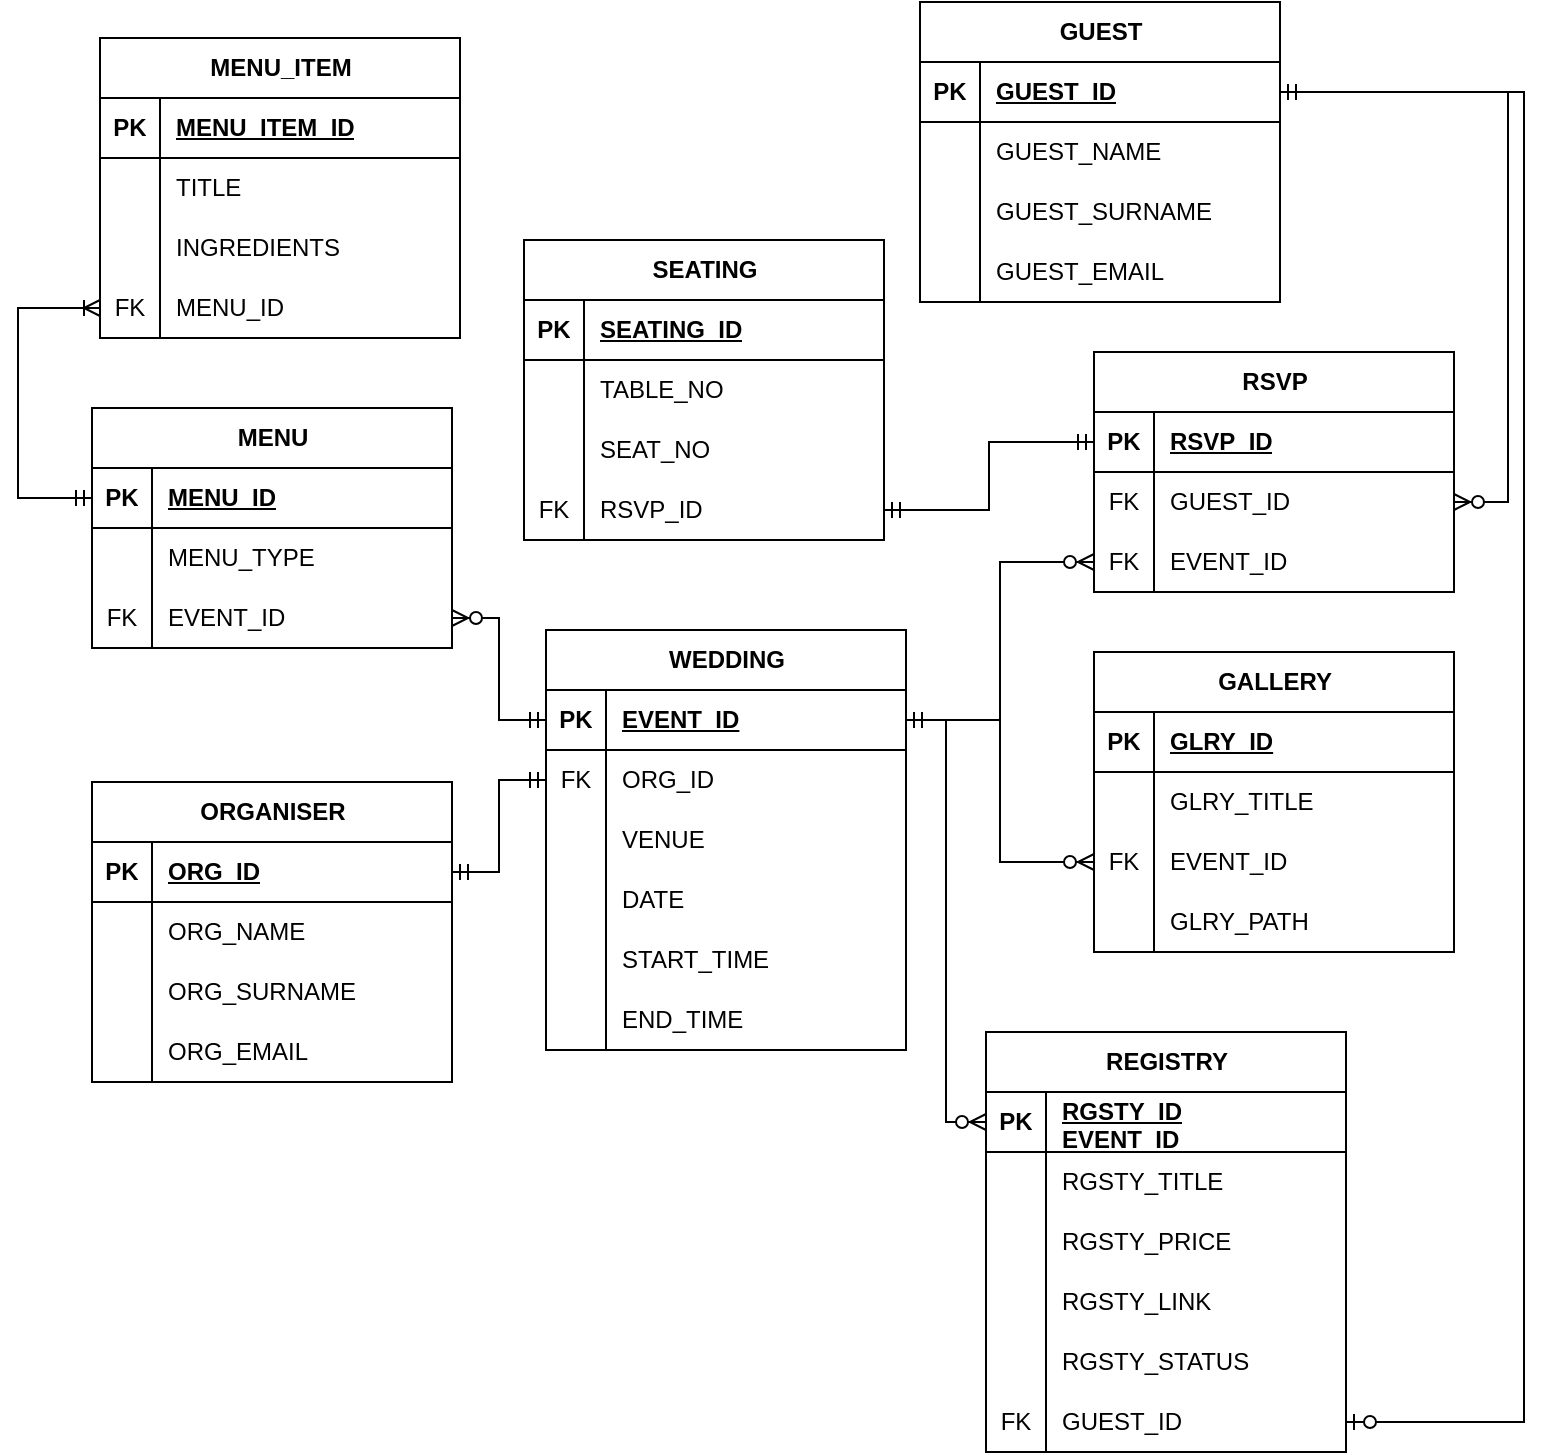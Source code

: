 <mxfile version="23.1.5" type="device">
  <diagram name="Page-1" id="6_dfz0b6YHdw0fYnSS2a">
    <mxGraphModel dx="1467" dy="683" grid="0" gridSize="10" guides="1" tooltips="1" connect="1" arrows="1" fold="1" page="1" pageScale="1" pageWidth="850" pageHeight="1100" math="0" shadow="0">
      <root>
        <mxCell id="0" />
        <mxCell id="1" parent="0" />
        <mxCell id="qhN-pPCVHgu2Pj88R09s-1" value="ORGANISER" style="shape=table;startSize=30;container=1;collapsible=1;childLayout=tableLayout;fixedRows=1;rowLines=0;fontStyle=1;align=center;resizeLast=1;html=1;" parent="1" vertex="1">
          <mxGeometry x="85" y="578" width="180" height="150" as="geometry" />
        </mxCell>
        <mxCell id="qhN-pPCVHgu2Pj88R09s-2" value="" style="shape=tableRow;horizontal=0;startSize=0;swimlaneHead=0;swimlaneBody=0;fillColor=none;collapsible=0;dropTarget=0;points=[[0,0.5],[1,0.5]];portConstraint=eastwest;top=0;left=0;right=0;bottom=1;" parent="qhN-pPCVHgu2Pj88R09s-1" vertex="1">
          <mxGeometry y="30" width="180" height="30" as="geometry" />
        </mxCell>
        <mxCell id="qhN-pPCVHgu2Pj88R09s-3" value="PK" style="shape=partialRectangle;connectable=0;fillColor=none;top=0;left=0;bottom=0;right=0;fontStyle=1;overflow=hidden;whiteSpace=wrap;html=1;" parent="qhN-pPCVHgu2Pj88R09s-2" vertex="1">
          <mxGeometry width="30" height="30" as="geometry">
            <mxRectangle width="30" height="30" as="alternateBounds" />
          </mxGeometry>
        </mxCell>
        <mxCell id="qhN-pPCVHgu2Pj88R09s-4" value="ORG_ID" style="shape=partialRectangle;connectable=0;fillColor=none;top=0;left=0;bottom=0;right=0;align=left;spacingLeft=6;fontStyle=5;overflow=hidden;whiteSpace=wrap;html=1;" parent="qhN-pPCVHgu2Pj88R09s-2" vertex="1">
          <mxGeometry x="30" width="150" height="30" as="geometry">
            <mxRectangle width="150" height="30" as="alternateBounds" />
          </mxGeometry>
        </mxCell>
        <mxCell id="qhN-pPCVHgu2Pj88R09s-5" value="" style="shape=tableRow;horizontal=0;startSize=0;swimlaneHead=0;swimlaneBody=0;fillColor=none;collapsible=0;dropTarget=0;points=[[0,0.5],[1,0.5]];portConstraint=eastwest;top=0;left=0;right=0;bottom=0;" parent="qhN-pPCVHgu2Pj88R09s-1" vertex="1">
          <mxGeometry y="60" width="180" height="30" as="geometry" />
        </mxCell>
        <mxCell id="qhN-pPCVHgu2Pj88R09s-6" value="" style="shape=partialRectangle;connectable=0;fillColor=none;top=0;left=0;bottom=0;right=0;editable=1;overflow=hidden;whiteSpace=wrap;html=1;" parent="qhN-pPCVHgu2Pj88R09s-5" vertex="1">
          <mxGeometry width="30" height="30" as="geometry">
            <mxRectangle width="30" height="30" as="alternateBounds" />
          </mxGeometry>
        </mxCell>
        <mxCell id="qhN-pPCVHgu2Pj88R09s-7" value="ORG_NAME" style="shape=partialRectangle;connectable=0;fillColor=none;top=0;left=0;bottom=0;right=0;align=left;spacingLeft=6;overflow=hidden;whiteSpace=wrap;html=1;" parent="qhN-pPCVHgu2Pj88R09s-5" vertex="1">
          <mxGeometry x="30" width="150" height="30" as="geometry">
            <mxRectangle width="150" height="30" as="alternateBounds" />
          </mxGeometry>
        </mxCell>
        <mxCell id="qhN-pPCVHgu2Pj88R09s-8" value="" style="shape=tableRow;horizontal=0;startSize=0;swimlaneHead=0;swimlaneBody=0;fillColor=none;collapsible=0;dropTarget=0;points=[[0,0.5],[1,0.5]];portConstraint=eastwest;top=0;left=0;right=0;bottom=0;" parent="qhN-pPCVHgu2Pj88R09s-1" vertex="1">
          <mxGeometry y="90" width="180" height="30" as="geometry" />
        </mxCell>
        <mxCell id="qhN-pPCVHgu2Pj88R09s-9" value="" style="shape=partialRectangle;connectable=0;fillColor=none;top=0;left=0;bottom=0;right=0;editable=1;overflow=hidden;whiteSpace=wrap;html=1;" parent="qhN-pPCVHgu2Pj88R09s-8" vertex="1">
          <mxGeometry width="30" height="30" as="geometry">
            <mxRectangle width="30" height="30" as="alternateBounds" />
          </mxGeometry>
        </mxCell>
        <mxCell id="qhN-pPCVHgu2Pj88R09s-10" value="ORG_SURNAME" style="shape=partialRectangle;connectable=0;fillColor=none;top=0;left=0;bottom=0;right=0;align=left;spacingLeft=6;overflow=hidden;whiteSpace=wrap;html=1;" parent="qhN-pPCVHgu2Pj88R09s-8" vertex="1">
          <mxGeometry x="30" width="150" height="30" as="geometry">
            <mxRectangle width="150" height="30" as="alternateBounds" />
          </mxGeometry>
        </mxCell>
        <mxCell id="qhN-pPCVHgu2Pj88R09s-11" value="" style="shape=tableRow;horizontal=0;startSize=0;swimlaneHead=0;swimlaneBody=0;fillColor=none;collapsible=0;dropTarget=0;points=[[0,0.5],[1,0.5]];portConstraint=eastwest;top=0;left=0;right=0;bottom=0;" parent="qhN-pPCVHgu2Pj88R09s-1" vertex="1">
          <mxGeometry y="120" width="180" height="30" as="geometry" />
        </mxCell>
        <mxCell id="qhN-pPCVHgu2Pj88R09s-12" value="" style="shape=partialRectangle;connectable=0;fillColor=none;top=0;left=0;bottom=0;right=0;editable=1;overflow=hidden;whiteSpace=wrap;html=1;" parent="qhN-pPCVHgu2Pj88R09s-11" vertex="1">
          <mxGeometry width="30" height="30" as="geometry">
            <mxRectangle width="30" height="30" as="alternateBounds" />
          </mxGeometry>
        </mxCell>
        <mxCell id="qhN-pPCVHgu2Pj88R09s-13" value="ORG_EMAIL" style="shape=partialRectangle;connectable=0;fillColor=none;top=0;left=0;bottom=0;right=0;align=left;spacingLeft=6;overflow=hidden;whiteSpace=wrap;html=1;" parent="qhN-pPCVHgu2Pj88R09s-11" vertex="1">
          <mxGeometry x="30" width="150" height="30" as="geometry">
            <mxRectangle width="150" height="30" as="alternateBounds" />
          </mxGeometry>
        </mxCell>
        <mxCell id="qhN-pPCVHgu2Pj88R09s-14" value="GUEST" style="shape=table;startSize=30;container=1;collapsible=1;childLayout=tableLayout;fixedRows=1;rowLines=0;fontStyle=1;align=center;resizeLast=1;html=1;" parent="1" vertex="1">
          <mxGeometry x="499.0" y="188" width="180" height="150" as="geometry" />
        </mxCell>
        <mxCell id="qhN-pPCVHgu2Pj88R09s-15" value="" style="shape=tableRow;horizontal=0;startSize=0;swimlaneHead=0;swimlaneBody=0;fillColor=none;collapsible=0;dropTarget=0;points=[[0,0.5],[1,0.5]];portConstraint=eastwest;top=0;left=0;right=0;bottom=1;" parent="qhN-pPCVHgu2Pj88R09s-14" vertex="1">
          <mxGeometry y="30" width="180" height="30" as="geometry" />
        </mxCell>
        <mxCell id="qhN-pPCVHgu2Pj88R09s-16" value="PK" style="shape=partialRectangle;connectable=0;fillColor=none;top=0;left=0;bottom=0;right=0;fontStyle=1;overflow=hidden;whiteSpace=wrap;html=1;" parent="qhN-pPCVHgu2Pj88R09s-15" vertex="1">
          <mxGeometry width="30" height="30" as="geometry">
            <mxRectangle width="30" height="30" as="alternateBounds" />
          </mxGeometry>
        </mxCell>
        <mxCell id="qhN-pPCVHgu2Pj88R09s-17" value="GUEST_ID" style="shape=partialRectangle;connectable=0;fillColor=none;top=0;left=0;bottom=0;right=0;align=left;spacingLeft=6;fontStyle=5;overflow=hidden;whiteSpace=wrap;html=1;" parent="qhN-pPCVHgu2Pj88R09s-15" vertex="1">
          <mxGeometry x="30" width="150" height="30" as="geometry">
            <mxRectangle width="150" height="30" as="alternateBounds" />
          </mxGeometry>
        </mxCell>
        <mxCell id="qhN-pPCVHgu2Pj88R09s-21" value="" style="shape=tableRow;horizontal=0;startSize=0;swimlaneHead=0;swimlaneBody=0;fillColor=none;collapsible=0;dropTarget=0;points=[[0,0.5],[1,0.5]];portConstraint=eastwest;top=0;left=0;right=0;bottom=0;" parent="qhN-pPCVHgu2Pj88R09s-14" vertex="1">
          <mxGeometry y="60" width="180" height="30" as="geometry" />
        </mxCell>
        <mxCell id="qhN-pPCVHgu2Pj88R09s-22" value="" style="shape=partialRectangle;connectable=0;fillColor=none;top=0;left=0;bottom=0;right=0;editable=1;overflow=hidden;whiteSpace=wrap;html=1;" parent="qhN-pPCVHgu2Pj88R09s-21" vertex="1">
          <mxGeometry width="30" height="30" as="geometry">
            <mxRectangle width="30" height="30" as="alternateBounds" />
          </mxGeometry>
        </mxCell>
        <mxCell id="qhN-pPCVHgu2Pj88R09s-23" value="GUEST_NAME" style="shape=partialRectangle;connectable=0;fillColor=none;top=0;left=0;bottom=0;right=0;align=left;spacingLeft=6;overflow=hidden;whiteSpace=wrap;html=1;" parent="qhN-pPCVHgu2Pj88R09s-21" vertex="1">
          <mxGeometry x="30" width="150" height="30" as="geometry">
            <mxRectangle width="150" height="30" as="alternateBounds" />
          </mxGeometry>
        </mxCell>
        <mxCell id="qhN-pPCVHgu2Pj88R09s-24" value="" style="shape=tableRow;horizontal=0;startSize=0;swimlaneHead=0;swimlaneBody=0;fillColor=none;collapsible=0;dropTarget=0;points=[[0,0.5],[1,0.5]];portConstraint=eastwest;top=0;left=0;right=0;bottom=0;" parent="qhN-pPCVHgu2Pj88R09s-14" vertex="1">
          <mxGeometry y="90" width="180" height="30" as="geometry" />
        </mxCell>
        <mxCell id="qhN-pPCVHgu2Pj88R09s-25" value="" style="shape=partialRectangle;connectable=0;fillColor=none;top=0;left=0;bottom=0;right=0;editable=1;overflow=hidden;whiteSpace=wrap;html=1;" parent="qhN-pPCVHgu2Pj88R09s-24" vertex="1">
          <mxGeometry width="30" height="30" as="geometry">
            <mxRectangle width="30" height="30" as="alternateBounds" />
          </mxGeometry>
        </mxCell>
        <mxCell id="qhN-pPCVHgu2Pj88R09s-26" value="GUEST_SURNAME" style="shape=partialRectangle;connectable=0;fillColor=none;top=0;left=0;bottom=0;right=0;align=left;spacingLeft=6;overflow=hidden;whiteSpace=wrap;html=1;" parent="qhN-pPCVHgu2Pj88R09s-24" vertex="1">
          <mxGeometry x="30" width="150" height="30" as="geometry">
            <mxRectangle width="150" height="30" as="alternateBounds" />
          </mxGeometry>
        </mxCell>
        <mxCell id="qhN-pPCVHgu2Pj88R09s-133" value="" style="shape=tableRow;horizontal=0;startSize=0;swimlaneHead=0;swimlaneBody=0;fillColor=none;collapsible=0;dropTarget=0;points=[[0,0.5],[1,0.5]];portConstraint=eastwest;top=0;left=0;right=0;bottom=0;" parent="qhN-pPCVHgu2Pj88R09s-14" vertex="1">
          <mxGeometry y="120" width="180" height="30" as="geometry" />
        </mxCell>
        <mxCell id="qhN-pPCVHgu2Pj88R09s-134" value="" style="shape=partialRectangle;connectable=0;fillColor=none;top=0;left=0;bottom=0;right=0;editable=1;overflow=hidden;whiteSpace=wrap;html=1;" parent="qhN-pPCVHgu2Pj88R09s-133" vertex="1">
          <mxGeometry width="30" height="30" as="geometry">
            <mxRectangle width="30" height="30" as="alternateBounds" />
          </mxGeometry>
        </mxCell>
        <mxCell id="qhN-pPCVHgu2Pj88R09s-135" value="GUEST_EMAIL" style="shape=partialRectangle;connectable=0;fillColor=none;top=0;left=0;bottom=0;right=0;align=left;spacingLeft=6;overflow=hidden;whiteSpace=wrap;html=1;" parent="qhN-pPCVHgu2Pj88R09s-133" vertex="1">
          <mxGeometry x="30" width="150" height="30" as="geometry">
            <mxRectangle width="150" height="30" as="alternateBounds" />
          </mxGeometry>
        </mxCell>
        <mxCell id="qhN-pPCVHgu2Pj88R09s-27" value="WEDDING" style="shape=table;startSize=30;container=1;collapsible=1;childLayout=tableLayout;fixedRows=1;rowLines=0;fontStyle=1;align=center;resizeLast=1;html=1;" parent="1" vertex="1">
          <mxGeometry x="312" y="502" width="180" height="210" as="geometry" />
        </mxCell>
        <mxCell id="qhN-pPCVHgu2Pj88R09s-28" value="" style="shape=tableRow;horizontal=0;startSize=0;swimlaneHead=0;swimlaneBody=0;fillColor=none;collapsible=0;dropTarget=0;points=[[0,0.5],[1,0.5]];portConstraint=eastwest;top=0;left=0;right=0;bottom=1;" parent="qhN-pPCVHgu2Pj88R09s-27" vertex="1">
          <mxGeometry y="30" width="180" height="30" as="geometry" />
        </mxCell>
        <mxCell id="qhN-pPCVHgu2Pj88R09s-29" value="PK" style="shape=partialRectangle;connectable=0;fillColor=none;top=0;left=0;bottom=0;right=0;fontStyle=1;overflow=hidden;whiteSpace=wrap;html=1;" parent="qhN-pPCVHgu2Pj88R09s-28" vertex="1">
          <mxGeometry width="30" height="30" as="geometry">
            <mxRectangle width="30" height="30" as="alternateBounds" />
          </mxGeometry>
        </mxCell>
        <mxCell id="qhN-pPCVHgu2Pj88R09s-30" value="EVENT_ID" style="shape=partialRectangle;connectable=0;fillColor=none;top=0;left=0;bottom=0;right=0;align=left;spacingLeft=6;fontStyle=5;overflow=hidden;whiteSpace=wrap;html=1;" parent="qhN-pPCVHgu2Pj88R09s-28" vertex="1">
          <mxGeometry x="30" width="150" height="30" as="geometry">
            <mxRectangle width="150" height="30" as="alternateBounds" />
          </mxGeometry>
        </mxCell>
        <mxCell id="qhN-pPCVHgu2Pj88R09s-34" value="" style="shape=tableRow;horizontal=0;startSize=0;swimlaneHead=0;swimlaneBody=0;fillColor=none;collapsible=0;dropTarget=0;points=[[0,0.5],[1,0.5]];portConstraint=eastwest;top=0;left=0;right=0;bottom=0;" parent="qhN-pPCVHgu2Pj88R09s-27" vertex="1">
          <mxGeometry y="60" width="180" height="30" as="geometry" />
        </mxCell>
        <mxCell id="qhN-pPCVHgu2Pj88R09s-35" value="FK" style="shape=partialRectangle;connectable=0;fillColor=none;top=0;left=0;bottom=0;right=0;editable=1;overflow=hidden;whiteSpace=wrap;html=1;" parent="qhN-pPCVHgu2Pj88R09s-34" vertex="1">
          <mxGeometry width="30" height="30" as="geometry">
            <mxRectangle width="30" height="30" as="alternateBounds" />
          </mxGeometry>
        </mxCell>
        <mxCell id="qhN-pPCVHgu2Pj88R09s-36" value="ORG_ID" style="shape=partialRectangle;connectable=0;fillColor=none;top=0;left=0;bottom=0;right=0;align=left;spacingLeft=6;overflow=hidden;whiteSpace=wrap;html=1;" parent="qhN-pPCVHgu2Pj88R09s-34" vertex="1">
          <mxGeometry x="30" width="150" height="30" as="geometry">
            <mxRectangle width="150" height="30" as="alternateBounds" />
          </mxGeometry>
        </mxCell>
        <mxCell id="qhN-pPCVHgu2Pj88R09s-136" value="" style="shape=tableRow;horizontal=0;startSize=0;swimlaneHead=0;swimlaneBody=0;fillColor=none;collapsible=0;dropTarget=0;points=[[0,0.5],[1,0.5]];portConstraint=eastwest;top=0;left=0;right=0;bottom=0;" parent="qhN-pPCVHgu2Pj88R09s-27" vertex="1">
          <mxGeometry y="90" width="180" height="30" as="geometry" />
        </mxCell>
        <mxCell id="qhN-pPCVHgu2Pj88R09s-137" value="" style="shape=partialRectangle;connectable=0;fillColor=none;top=0;left=0;bottom=0;right=0;editable=1;overflow=hidden;whiteSpace=wrap;html=1;" parent="qhN-pPCVHgu2Pj88R09s-136" vertex="1">
          <mxGeometry width="30" height="30" as="geometry">
            <mxRectangle width="30" height="30" as="alternateBounds" />
          </mxGeometry>
        </mxCell>
        <mxCell id="qhN-pPCVHgu2Pj88R09s-138" value="VENUE" style="shape=partialRectangle;connectable=0;fillColor=none;top=0;left=0;bottom=0;right=0;align=left;spacingLeft=6;overflow=hidden;whiteSpace=wrap;html=1;" parent="qhN-pPCVHgu2Pj88R09s-136" vertex="1">
          <mxGeometry x="30" width="150" height="30" as="geometry">
            <mxRectangle width="150" height="30" as="alternateBounds" />
          </mxGeometry>
        </mxCell>
        <mxCell id="qhN-pPCVHgu2Pj88R09s-139" value="" style="shape=tableRow;horizontal=0;startSize=0;swimlaneHead=0;swimlaneBody=0;fillColor=none;collapsible=0;dropTarget=0;points=[[0,0.5],[1,0.5]];portConstraint=eastwest;top=0;left=0;right=0;bottom=0;" parent="qhN-pPCVHgu2Pj88R09s-27" vertex="1">
          <mxGeometry y="120" width="180" height="30" as="geometry" />
        </mxCell>
        <mxCell id="qhN-pPCVHgu2Pj88R09s-140" value="" style="shape=partialRectangle;connectable=0;fillColor=none;top=0;left=0;bottom=0;right=0;editable=1;overflow=hidden;whiteSpace=wrap;html=1;" parent="qhN-pPCVHgu2Pj88R09s-139" vertex="1">
          <mxGeometry width="30" height="30" as="geometry">
            <mxRectangle width="30" height="30" as="alternateBounds" />
          </mxGeometry>
        </mxCell>
        <mxCell id="qhN-pPCVHgu2Pj88R09s-141" value="DATE" style="shape=partialRectangle;connectable=0;fillColor=none;top=0;left=0;bottom=0;right=0;align=left;spacingLeft=6;overflow=hidden;whiteSpace=wrap;html=1;" parent="qhN-pPCVHgu2Pj88R09s-139" vertex="1">
          <mxGeometry x="30" width="150" height="30" as="geometry">
            <mxRectangle width="150" height="30" as="alternateBounds" />
          </mxGeometry>
        </mxCell>
        <mxCell id="qhN-pPCVHgu2Pj88R09s-142" value="" style="shape=tableRow;horizontal=0;startSize=0;swimlaneHead=0;swimlaneBody=0;fillColor=none;collapsible=0;dropTarget=0;points=[[0,0.5],[1,0.5]];portConstraint=eastwest;top=0;left=0;right=0;bottom=0;" parent="qhN-pPCVHgu2Pj88R09s-27" vertex="1">
          <mxGeometry y="150" width="180" height="30" as="geometry" />
        </mxCell>
        <mxCell id="qhN-pPCVHgu2Pj88R09s-143" value="" style="shape=partialRectangle;connectable=0;fillColor=none;top=0;left=0;bottom=0;right=0;editable=1;overflow=hidden;whiteSpace=wrap;html=1;" parent="qhN-pPCVHgu2Pj88R09s-142" vertex="1">
          <mxGeometry width="30" height="30" as="geometry">
            <mxRectangle width="30" height="30" as="alternateBounds" />
          </mxGeometry>
        </mxCell>
        <mxCell id="qhN-pPCVHgu2Pj88R09s-144" value="START_TIME" style="shape=partialRectangle;connectable=0;fillColor=none;top=0;left=0;bottom=0;right=0;align=left;spacingLeft=6;overflow=hidden;whiteSpace=wrap;html=1;" parent="qhN-pPCVHgu2Pj88R09s-142" vertex="1">
          <mxGeometry x="30" width="150" height="30" as="geometry">
            <mxRectangle width="150" height="30" as="alternateBounds" />
          </mxGeometry>
        </mxCell>
        <mxCell id="qhN-pPCVHgu2Pj88R09s-145" value="" style="shape=tableRow;horizontal=0;startSize=0;swimlaneHead=0;swimlaneBody=0;fillColor=none;collapsible=0;dropTarget=0;points=[[0,0.5],[1,0.5]];portConstraint=eastwest;top=0;left=0;right=0;bottom=0;" parent="qhN-pPCVHgu2Pj88R09s-27" vertex="1">
          <mxGeometry y="180" width="180" height="30" as="geometry" />
        </mxCell>
        <mxCell id="qhN-pPCVHgu2Pj88R09s-146" value="" style="shape=partialRectangle;connectable=0;fillColor=none;top=0;left=0;bottom=0;right=0;editable=1;overflow=hidden;whiteSpace=wrap;html=1;" parent="qhN-pPCVHgu2Pj88R09s-145" vertex="1">
          <mxGeometry width="30" height="30" as="geometry">
            <mxRectangle width="30" height="30" as="alternateBounds" />
          </mxGeometry>
        </mxCell>
        <mxCell id="qhN-pPCVHgu2Pj88R09s-147" value="END_TIME" style="shape=partialRectangle;connectable=0;fillColor=none;top=0;left=0;bottom=0;right=0;align=left;spacingLeft=6;overflow=hidden;whiteSpace=wrap;html=1;" parent="qhN-pPCVHgu2Pj88R09s-145" vertex="1">
          <mxGeometry x="30" width="150" height="30" as="geometry">
            <mxRectangle width="150" height="30" as="alternateBounds" />
          </mxGeometry>
        </mxCell>
        <mxCell id="qhN-pPCVHgu2Pj88R09s-40" value="REGISTRY" style="shape=table;startSize=30;container=1;collapsible=1;childLayout=tableLayout;fixedRows=1;rowLines=0;fontStyle=1;align=center;resizeLast=1;html=1;" parent="1" vertex="1">
          <mxGeometry x="532.0" y="703" width="180" height="210" as="geometry" />
        </mxCell>
        <mxCell id="qhN-pPCVHgu2Pj88R09s-41" value="" style="shape=tableRow;horizontal=0;startSize=0;swimlaneHead=0;swimlaneBody=0;fillColor=none;collapsible=0;dropTarget=0;points=[[0,0.5],[1,0.5]];portConstraint=eastwest;top=0;left=0;right=0;bottom=1;" parent="qhN-pPCVHgu2Pj88R09s-40" vertex="1">
          <mxGeometry y="30" width="180" height="30" as="geometry" />
        </mxCell>
        <mxCell id="qhN-pPCVHgu2Pj88R09s-42" value="PK" style="shape=partialRectangle;connectable=0;fillColor=none;top=0;left=0;bottom=0;right=0;fontStyle=1;overflow=hidden;whiteSpace=wrap;html=1;" parent="qhN-pPCVHgu2Pj88R09s-41" vertex="1">
          <mxGeometry width="30" height="30" as="geometry">
            <mxRectangle width="30" height="30" as="alternateBounds" />
          </mxGeometry>
        </mxCell>
        <mxCell id="qhN-pPCVHgu2Pj88R09s-43" value="RGSTY_ID&lt;br&gt;EVENT_ID" style="shape=partialRectangle;connectable=0;fillColor=none;top=0;left=0;bottom=0;right=0;align=left;spacingLeft=6;fontStyle=5;overflow=hidden;whiteSpace=wrap;html=1;" parent="qhN-pPCVHgu2Pj88R09s-41" vertex="1">
          <mxGeometry x="30" width="150" height="30" as="geometry">
            <mxRectangle width="150" height="30" as="alternateBounds" />
          </mxGeometry>
        </mxCell>
        <mxCell id="qhN-pPCVHgu2Pj88R09s-44" value="" style="shape=tableRow;horizontal=0;startSize=0;swimlaneHead=0;swimlaneBody=0;fillColor=none;collapsible=0;dropTarget=0;points=[[0,0.5],[1,0.5]];portConstraint=eastwest;top=0;left=0;right=0;bottom=0;" parent="qhN-pPCVHgu2Pj88R09s-40" vertex="1">
          <mxGeometry y="60" width="180" height="30" as="geometry" />
        </mxCell>
        <mxCell id="qhN-pPCVHgu2Pj88R09s-45" value="" style="shape=partialRectangle;connectable=0;fillColor=none;top=0;left=0;bottom=0;right=0;editable=1;overflow=hidden;whiteSpace=wrap;html=1;" parent="qhN-pPCVHgu2Pj88R09s-44" vertex="1">
          <mxGeometry width="30" height="30" as="geometry">
            <mxRectangle width="30" height="30" as="alternateBounds" />
          </mxGeometry>
        </mxCell>
        <mxCell id="qhN-pPCVHgu2Pj88R09s-46" value="RGSTY_TITLE" style="shape=partialRectangle;connectable=0;fillColor=none;top=0;left=0;bottom=0;right=0;align=left;spacingLeft=6;overflow=hidden;whiteSpace=wrap;html=1;" parent="qhN-pPCVHgu2Pj88R09s-44" vertex="1">
          <mxGeometry x="30" width="150" height="30" as="geometry">
            <mxRectangle width="150" height="30" as="alternateBounds" />
          </mxGeometry>
        </mxCell>
        <mxCell id="qhN-pPCVHgu2Pj88R09s-47" value="" style="shape=tableRow;horizontal=0;startSize=0;swimlaneHead=0;swimlaneBody=0;fillColor=none;collapsible=0;dropTarget=0;points=[[0,0.5],[1,0.5]];portConstraint=eastwest;top=0;left=0;right=0;bottom=0;" parent="qhN-pPCVHgu2Pj88R09s-40" vertex="1">
          <mxGeometry y="90" width="180" height="30" as="geometry" />
        </mxCell>
        <mxCell id="qhN-pPCVHgu2Pj88R09s-48" value="" style="shape=partialRectangle;connectable=0;fillColor=none;top=0;left=0;bottom=0;right=0;editable=1;overflow=hidden;whiteSpace=wrap;html=1;" parent="qhN-pPCVHgu2Pj88R09s-47" vertex="1">
          <mxGeometry width="30" height="30" as="geometry">
            <mxRectangle width="30" height="30" as="alternateBounds" />
          </mxGeometry>
        </mxCell>
        <mxCell id="qhN-pPCVHgu2Pj88R09s-49" value="RGSTY_PRICE" style="shape=partialRectangle;connectable=0;fillColor=none;top=0;left=0;bottom=0;right=0;align=left;spacingLeft=6;overflow=hidden;whiteSpace=wrap;html=1;" parent="qhN-pPCVHgu2Pj88R09s-47" vertex="1">
          <mxGeometry x="30" width="150" height="30" as="geometry">
            <mxRectangle width="150" height="30" as="alternateBounds" />
          </mxGeometry>
        </mxCell>
        <mxCell id="qhN-pPCVHgu2Pj88R09s-50" value="" style="shape=tableRow;horizontal=0;startSize=0;swimlaneHead=0;swimlaneBody=0;fillColor=none;collapsible=0;dropTarget=0;points=[[0,0.5],[1,0.5]];portConstraint=eastwest;top=0;left=0;right=0;bottom=0;" parent="qhN-pPCVHgu2Pj88R09s-40" vertex="1">
          <mxGeometry y="120" width="180" height="30" as="geometry" />
        </mxCell>
        <mxCell id="qhN-pPCVHgu2Pj88R09s-51" value="" style="shape=partialRectangle;connectable=0;fillColor=none;top=0;left=0;bottom=0;right=0;editable=1;overflow=hidden;whiteSpace=wrap;html=1;" parent="qhN-pPCVHgu2Pj88R09s-50" vertex="1">
          <mxGeometry width="30" height="30" as="geometry">
            <mxRectangle width="30" height="30" as="alternateBounds" />
          </mxGeometry>
        </mxCell>
        <mxCell id="qhN-pPCVHgu2Pj88R09s-52" value="RGSTY_LINK" style="shape=partialRectangle;connectable=0;fillColor=none;top=0;left=0;bottom=0;right=0;align=left;spacingLeft=6;overflow=hidden;whiteSpace=wrap;html=1;" parent="qhN-pPCVHgu2Pj88R09s-50" vertex="1">
          <mxGeometry x="30" width="150" height="30" as="geometry">
            <mxRectangle width="150" height="30" as="alternateBounds" />
          </mxGeometry>
        </mxCell>
        <mxCell id="qhN-pPCVHgu2Pj88R09s-94" value="" style="shape=tableRow;horizontal=0;startSize=0;swimlaneHead=0;swimlaneBody=0;fillColor=none;collapsible=0;dropTarget=0;points=[[0,0.5],[1,0.5]];portConstraint=eastwest;top=0;left=0;right=0;bottom=0;" parent="qhN-pPCVHgu2Pj88R09s-40" vertex="1">
          <mxGeometry y="150" width="180" height="30" as="geometry" />
        </mxCell>
        <mxCell id="qhN-pPCVHgu2Pj88R09s-95" value="" style="shape=partialRectangle;connectable=0;fillColor=none;top=0;left=0;bottom=0;right=0;editable=1;overflow=hidden;whiteSpace=wrap;html=1;" parent="qhN-pPCVHgu2Pj88R09s-94" vertex="1">
          <mxGeometry width="30" height="30" as="geometry">
            <mxRectangle width="30" height="30" as="alternateBounds" />
          </mxGeometry>
        </mxCell>
        <mxCell id="qhN-pPCVHgu2Pj88R09s-96" value="RGSTY_STATUS" style="shape=partialRectangle;connectable=0;fillColor=none;top=0;left=0;bottom=0;right=0;align=left;spacingLeft=6;overflow=hidden;whiteSpace=wrap;html=1;" parent="qhN-pPCVHgu2Pj88R09s-94" vertex="1">
          <mxGeometry x="30" width="150" height="30" as="geometry">
            <mxRectangle width="150" height="30" as="alternateBounds" />
          </mxGeometry>
        </mxCell>
        <mxCell id="jhYSTZW11dn-3YXqJpUC-7" value="" style="shape=tableRow;horizontal=0;startSize=0;swimlaneHead=0;swimlaneBody=0;fillColor=none;collapsible=0;dropTarget=0;points=[[0,0.5],[1,0.5]];portConstraint=eastwest;top=0;left=0;right=0;bottom=0;" vertex="1" parent="qhN-pPCVHgu2Pj88R09s-40">
          <mxGeometry y="180" width="180" height="30" as="geometry" />
        </mxCell>
        <mxCell id="jhYSTZW11dn-3YXqJpUC-8" value="FK" style="shape=partialRectangle;connectable=0;fillColor=none;top=0;left=0;bottom=0;right=0;editable=1;overflow=hidden;whiteSpace=wrap;html=1;" vertex="1" parent="jhYSTZW11dn-3YXqJpUC-7">
          <mxGeometry width="30" height="30" as="geometry">
            <mxRectangle width="30" height="30" as="alternateBounds" />
          </mxGeometry>
        </mxCell>
        <mxCell id="jhYSTZW11dn-3YXqJpUC-9" value="GUEST_ID" style="shape=partialRectangle;connectable=0;fillColor=none;top=0;left=0;bottom=0;right=0;align=left;spacingLeft=6;overflow=hidden;whiteSpace=wrap;html=1;" vertex="1" parent="jhYSTZW11dn-3YXqJpUC-7">
          <mxGeometry x="30" width="150" height="30" as="geometry">
            <mxRectangle width="150" height="30" as="alternateBounds" />
          </mxGeometry>
        </mxCell>
        <mxCell id="qhN-pPCVHgu2Pj88R09s-53" value="MENU_ITEM" style="shape=table;startSize=30;container=1;collapsible=1;childLayout=tableLayout;fixedRows=1;rowLines=0;fontStyle=1;align=center;resizeLast=1;html=1;" parent="1" vertex="1">
          <mxGeometry x="89" y="206" width="180" height="150" as="geometry" />
        </mxCell>
        <mxCell id="qhN-pPCVHgu2Pj88R09s-54" value="" style="shape=tableRow;horizontal=0;startSize=0;swimlaneHead=0;swimlaneBody=0;fillColor=none;collapsible=0;dropTarget=0;points=[[0,0.5],[1,0.5]];portConstraint=eastwest;top=0;left=0;right=0;bottom=1;" parent="qhN-pPCVHgu2Pj88R09s-53" vertex="1">
          <mxGeometry y="30" width="180" height="30" as="geometry" />
        </mxCell>
        <mxCell id="qhN-pPCVHgu2Pj88R09s-55" value="PK" style="shape=partialRectangle;connectable=0;fillColor=none;top=0;left=0;bottom=0;right=0;fontStyle=1;overflow=hidden;whiteSpace=wrap;html=1;" parent="qhN-pPCVHgu2Pj88R09s-54" vertex="1">
          <mxGeometry width="30" height="30" as="geometry">
            <mxRectangle width="30" height="30" as="alternateBounds" />
          </mxGeometry>
        </mxCell>
        <mxCell id="qhN-pPCVHgu2Pj88R09s-56" value="MENU_ITEM_ID" style="shape=partialRectangle;connectable=0;fillColor=none;top=0;left=0;bottom=0;right=0;align=left;spacingLeft=6;fontStyle=5;overflow=hidden;whiteSpace=wrap;html=1;" parent="qhN-pPCVHgu2Pj88R09s-54" vertex="1">
          <mxGeometry x="30" width="150" height="30" as="geometry">
            <mxRectangle width="150" height="30" as="alternateBounds" />
          </mxGeometry>
        </mxCell>
        <mxCell id="qhN-pPCVHgu2Pj88R09s-60" value="" style="shape=tableRow;horizontal=0;startSize=0;swimlaneHead=0;swimlaneBody=0;fillColor=none;collapsible=0;dropTarget=0;points=[[0,0.5],[1,0.5]];portConstraint=eastwest;top=0;left=0;right=0;bottom=0;" parent="qhN-pPCVHgu2Pj88R09s-53" vertex="1">
          <mxGeometry y="60" width="180" height="30" as="geometry" />
        </mxCell>
        <mxCell id="qhN-pPCVHgu2Pj88R09s-61" value="" style="shape=partialRectangle;connectable=0;fillColor=none;top=0;left=0;bottom=0;right=0;editable=1;overflow=hidden;whiteSpace=wrap;html=1;" parent="qhN-pPCVHgu2Pj88R09s-60" vertex="1">
          <mxGeometry width="30" height="30" as="geometry">
            <mxRectangle width="30" height="30" as="alternateBounds" />
          </mxGeometry>
        </mxCell>
        <mxCell id="qhN-pPCVHgu2Pj88R09s-62" value="TITLE" style="shape=partialRectangle;connectable=0;fillColor=none;top=0;left=0;bottom=0;right=0;align=left;spacingLeft=6;overflow=hidden;whiteSpace=wrap;html=1;" parent="qhN-pPCVHgu2Pj88R09s-60" vertex="1">
          <mxGeometry x="30" width="150" height="30" as="geometry">
            <mxRectangle width="150" height="30" as="alternateBounds" />
          </mxGeometry>
        </mxCell>
        <mxCell id="qhN-pPCVHgu2Pj88R09s-63" value="" style="shape=tableRow;horizontal=0;startSize=0;swimlaneHead=0;swimlaneBody=0;fillColor=none;collapsible=0;dropTarget=0;points=[[0,0.5],[1,0.5]];portConstraint=eastwest;top=0;left=0;right=0;bottom=0;" parent="qhN-pPCVHgu2Pj88R09s-53" vertex="1">
          <mxGeometry y="90" width="180" height="30" as="geometry" />
        </mxCell>
        <mxCell id="qhN-pPCVHgu2Pj88R09s-64" value="" style="shape=partialRectangle;connectable=0;fillColor=none;top=0;left=0;bottom=0;right=0;editable=1;overflow=hidden;whiteSpace=wrap;html=1;" parent="qhN-pPCVHgu2Pj88R09s-63" vertex="1">
          <mxGeometry width="30" height="30" as="geometry">
            <mxRectangle width="30" height="30" as="alternateBounds" />
          </mxGeometry>
        </mxCell>
        <mxCell id="qhN-pPCVHgu2Pj88R09s-65" value="INGREDIENTS" style="shape=partialRectangle;connectable=0;fillColor=none;top=0;left=0;bottom=0;right=0;align=left;spacingLeft=6;overflow=hidden;whiteSpace=wrap;html=1;" parent="qhN-pPCVHgu2Pj88R09s-63" vertex="1">
          <mxGeometry x="30" width="150" height="30" as="geometry">
            <mxRectangle width="150" height="30" as="alternateBounds" />
          </mxGeometry>
        </mxCell>
        <mxCell id="jhYSTZW11dn-3YXqJpUC-4" value="" style="shape=tableRow;horizontal=0;startSize=0;swimlaneHead=0;swimlaneBody=0;fillColor=none;collapsible=0;dropTarget=0;points=[[0,0.5],[1,0.5]];portConstraint=eastwest;top=0;left=0;right=0;bottom=0;" vertex="1" parent="qhN-pPCVHgu2Pj88R09s-53">
          <mxGeometry y="120" width="180" height="30" as="geometry" />
        </mxCell>
        <mxCell id="jhYSTZW11dn-3YXqJpUC-5" value="FK" style="shape=partialRectangle;connectable=0;fillColor=none;top=0;left=0;bottom=0;right=0;editable=1;overflow=hidden;whiteSpace=wrap;html=1;" vertex="1" parent="jhYSTZW11dn-3YXqJpUC-4">
          <mxGeometry width="30" height="30" as="geometry">
            <mxRectangle width="30" height="30" as="alternateBounds" />
          </mxGeometry>
        </mxCell>
        <mxCell id="jhYSTZW11dn-3YXqJpUC-6" value="MENU_ID" style="shape=partialRectangle;connectable=0;fillColor=none;top=0;left=0;bottom=0;right=0;align=left;spacingLeft=6;overflow=hidden;whiteSpace=wrap;html=1;" vertex="1" parent="jhYSTZW11dn-3YXqJpUC-4">
          <mxGeometry x="30" width="150" height="30" as="geometry">
            <mxRectangle width="150" height="30" as="alternateBounds" />
          </mxGeometry>
        </mxCell>
        <mxCell id="qhN-pPCVHgu2Pj88R09s-66" value="SEATING" style="shape=table;startSize=30;container=1;collapsible=1;childLayout=tableLayout;fixedRows=1;rowLines=0;fontStyle=1;align=center;resizeLast=1;html=1;" parent="1" vertex="1">
          <mxGeometry x="301" y="307" width="180" height="150" as="geometry" />
        </mxCell>
        <mxCell id="qhN-pPCVHgu2Pj88R09s-67" value="" style="shape=tableRow;horizontal=0;startSize=0;swimlaneHead=0;swimlaneBody=0;fillColor=none;collapsible=0;dropTarget=0;points=[[0,0.5],[1,0.5]];portConstraint=eastwest;top=0;left=0;right=0;bottom=1;" parent="qhN-pPCVHgu2Pj88R09s-66" vertex="1">
          <mxGeometry y="30" width="180" height="30" as="geometry" />
        </mxCell>
        <mxCell id="qhN-pPCVHgu2Pj88R09s-68" value="PK" style="shape=partialRectangle;connectable=0;fillColor=none;top=0;left=0;bottom=0;right=0;fontStyle=1;overflow=hidden;whiteSpace=wrap;html=1;" parent="qhN-pPCVHgu2Pj88R09s-67" vertex="1">
          <mxGeometry width="30" height="30" as="geometry">
            <mxRectangle width="30" height="30" as="alternateBounds" />
          </mxGeometry>
        </mxCell>
        <mxCell id="qhN-pPCVHgu2Pj88R09s-69" value="SEATING_ID" style="shape=partialRectangle;connectable=0;fillColor=none;top=0;left=0;bottom=0;right=0;align=left;spacingLeft=6;fontStyle=5;overflow=hidden;whiteSpace=wrap;html=1;" parent="qhN-pPCVHgu2Pj88R09s-67" vertex="1">
          <mxGeometry x="30" width="150" height="30" as="geometry">
            <mxRectangle width="150" height="30" as="alternateBounds" />
          </mxGeometry>
        </mxCell>
        <mxCell id="qhN-pPCVHgu2Pj88R09s-70" value="" style="shape=tableRow;horizontal=0;startSize=0;swimlaneHead=0;swimlaneBody=0;fillColor=none;collapsible=0;dropTarget=0;points=[[0,0.5],[1,0.5]];portConstraint=eastwest;top=0;left=0;right=0;bottom=0;" parent="qhN-pPCVHgu2Pj88R09s-66" vertex="1">
          <mxGeometry y="60" width="180" height="30" as="geometry" />
        </mxCell>
        <mxCell id="qhN-pPCVHgu2Pj88R09s-71" value="" style="shape=partialRectangle;connectable=0;fillColor=none;top=0;left=0;bottom=0;right=0;editable=1;overflow=hidden;whiteSpace=wrap;html=1;" parent="qhN-pPCVHgu2Pj88R09s-70" vertex="1">
          <mxGeometry width="30" height="30" as="geometry">
            <mxRectangle width="30" height="30" as="alternateBounds" />
          </mxGeometry>
        </mxCell>
        <mxCell id="qhN-pPCVHgu2Pj88R09s-72" value="TABLE_NO" style="shape=partialRectangle;connectable=0;fillColor=none;top=0;left=0;bottom=0;right=0;align=left;spacingLeft=6;overflow=hidden;whiteSpace=wrap;html=1;" parent="qhN-pPCVHgu2Pj88R09s-70" vertex="1">
          <mxGeometry x="30" width="150" height="30" as="geometry">
            <mxRectangle width="150" height="30" as="alternateBounds" />
          </mxGeometry>
        </mxCell>
        <mxCell id="qhN-pPCVHgu2Pj88R09s-73" value="" style="shape=tableRow;horizontal=0;startSize=0;swimlaneHead=0;swimlaneBody=0;fillColor=none;collapsible=0;dropTarget=0;points=[[0,0.5],[1,0.5]];portConstraint=eastwest;top=0;left=0;right=0;bottom=0;" parent="qhN-pPCVHgu2Pj88R09s-66" vertex="1">
          <mxGeometry y="90" width="180" height="30" as="geometry" />
        </mxCell>
        <mxCell id="qhN-pPCVHgu2Pj88R09s-74" value="" style="shape=partialRectangle;connectable=0;fillColor=none;top=0;left=0;bottom=0;right=0;editable=1;overflow=hidden;whiteSpace=wrap;html=1;" parent="qhN-pPCVHgu2Pj88R09s-73" vertex="1">
          <mxGeometry width="30" height="30" as="geometry">
            <mxRectangle width="30" height="30" as="alternateBounds" />
          </mxGeometry>
        </mxCell>
        <mxCell id="qhN-pPCVHgu2Pj88R09s-75" value="SEAT_NO" style="shape=partialRectangle;connectable=0;fillColor=none;top=0;left=0;bottom=0;right=0;align=left;spacingLeft=6;overflow=hidden;whiteSpace=wrap;html=1;" parent="qhN-pPCVHgu2Pj88R09s-73" vertex="1">
          <mxGeometry x="30" width="150" height="30" as="geometry">
            <mxRectangle width="150" height="30" as="alternateBounds" />
          </mxGeometry>
        </mxCell>
        <mxCell id="qhN-pPCVHgu2Pj88R09s-76" value="" style="shape=tableRow;horizontal=0;startSize=0;swimlaneHead=0;swimlaneBody=0;fillColor=none;collapsible=0;dropTarget=0;points=[[0,0.5],[1,0.5]];portConstraint=eastwest;top=0;left=0;right=0;bottom=0;" parent="qhN-pPCVHgu2Pj88R09s-66" vertex="1">
          <mxGeometry y="120" width="180" height="30" as="geometry" />
        </mxCell>
        <mxCell id="qhN-pPCVHgu2Pj88R09s-77" value="FK" style="shape=partialRectangle;connectable=0;fillColor=none;top=0;left=0;bottom=0;right=0;editable=1;overflow=hidden;whiteSpace=wrap;html=1;" parent="qhN-pPCVHgu2Pj88R09s-76" vertex="1">
          <mxGeometry width="30" height="30" as="geometry">
            <mxRectangle width="30" height="30" as="alternateBounds" />
          </mxGeometry>
        </mxCell>
        <mxCell id="qhN-pPCVHgu2Pj88R09s-78" value="RSVP_ID" style="shape=partialRectangle;connectable=0;fillColor=none;top=0;left=0;bottom=0;right=0;align=left;spacingLeft=6;overflow=hidden;whiteSpace=wrap;html=1;" parent="qhN-pPCVHgu2Pj88R09s-76" vertex="1">
          <mxGeometry x="30" width="150" height="30" as="geometry">
            <mxRectangle width="150" height="30" as="alternateBounds" />
          </mxGeometry>
        </mxCell>
        <mxCell id="qhN-pPCVHgu2Pj88R09s-79" value="MENU" style="shape=table;startSize=30;container=1;collapsible=1;childLayout=tableLayout;fixedRows=1;rowLines=0;fontStyle=1;align=center;resizeLast=1;html=1;" parent="1" vertex="1">
          <mxGeometry x="85" y="391" width="180" height="120" as="geometry" />
        </mxCell>
        <mxCell id="qhN-pPCVHgu2Pj88R09s-80" value="" style="shape=tableRow;horizontal=0;startSize=0;swimlaneHead=0;swimlaneBody=0;fillColor=none;collapsible=0;dropTarget=0;points=[[0,0.5],[1,0.5]];portConstraint=eastwest;top=0;left=0;right=0;bottom=1;" parent="qhN-pPCVHgu2Pj88R09s-79" vertex="1">
          <mxGeometry y="30" width="180" height="30" as="geometry" />
        </mxCell>
        <mxCell id="qhN-pPCVHgu2Pj88R09s-81" value="PK" style="shape=partialRectangle;connectable=0;fillColor=none;top=0;left=0;bottom=0;right=0;fontStyle=1;overflow=hidden;whiteSpace=wrap;html=1;" parent="qhN-pPCVHgu2Pj88R09s-80" vertex="1">
          <mxGeometry width="30" height="30" as="geometry">
            <mxRectangle width="30" height="30" as="alternateBounds" />
          </mxGeometry>
        </mxCell>
        <mxCell id="qhN-pPCVHgu2Pj88R09s-82" value="MENU_ID" style="shape=partialRectangle;connectable=0;fillColor=none;top=0;left=0;bottom=0;right=0;align=left;spacingLeft=6;fontStyle=5;overflow=hidden;whiteSpace=wrap;html=1;" parent="qhN-pPCVHgu2Pj88R09s-80" vertex="1">
          <mxGeometry x="30" width="150" height="30" as="geometry">
            <mxRectangle width="150" height="30" as="alternateBounds" />
          </mxGeometry>
        </mxCell>
        <mxCell id="qhN-pPCVHgu2Pj88R09s-83" value="" style="shape=tableRow;horizontal=0;startSize=0;swimlaneHead=0;swimlaneBody=0;fillColor=none;collapsible=0;dropTarget=0;points=[[0,0.5],[1,0.5]];portConstraint=eastwest;top=0;left=0;right=0;bottom=0;" parent="qhN-pPCVHgu2Pj88R09s-79" vertex="1">
          <mxGeometry y="60" width="180" height="30" as="geometry" />
        </mxCell>
        <mxCell id="qhN-pPCVHgu2Pj88R09s-84" value="" style="shape=partialRectangle;connectable=0;fillColor=none;top=0;left=0;bottom=0;right=0;editable=1;overflow=hidden;whiteSpace=wrap;html=1;" parent="qhN-pPCVHgu2Pj88R09s-83" vertex="1">
          <mxGeometry width="30" height="30" as="geometry">
            <mxRectangle width="30" height="30" as="alternateBounds" />
          </mxGeometry>
        </mxCell>
        <mxCell id="qhN-pPCVHgu2Pj88R09s-85" value="MENU_TYPE" style="shape=partialRectangle;connectable=0;fillColor=none;top=0;left=0;bottom=0;right=0;align=left;spacingLeft=6;overflow=hidden;whiteSpace=wrap;html=1;" parent="qhN-pPCVHgu2Pj88R09s-83" vertex="1">
          <mxGeometry x="30" width="150" height="30" as="geometry">
            <mxRectangle width="150" height="30" as="alternateBounds" />
          </mxGeometry>
        </mxCell>
        <mxCell id="qhN-pPCVHgu2Pj88R09s-126" value="" style="shape=tableRow;horizontal=0;startSize=0;swimlaneHead=0;swimlaneBody=0;fillColor=none;collapsible=0;dropTarget=0;points=[[0,0.5],[1,0.5]];portConstraint=eastwest;top=0;left=0;right=0;bottom=0;" parent="qhN-pPCVHgu2Pj88R09s-79" vertex="1">
          <mxGeometry y="90" width="180" height="30" as="geometry" />
        </mxCell>
        <mxCell id="qhN-pPCVHgu2Pj88R09s-127" value="FK" style="shape=partialRectangle;connectable=0;fillColor=none;top=0;left=0;bottom=0;right=0;editable=1;overflow=hidden;whiteSpace=wrap;html=1;" parent="qhN-pPCVHgu2Pj88R09s-126" vertex="1">
          <mxGeometry width="30" height="30" as="geometry">
            <mxRectangle width="30" height="30" as="alternateBounds" />
          </mxGeometry>
        </mxCell>
        <mxCell id="qhN-pPCVHgu2Pj88R09s-128" value="EVENT_ID" style="shape=partialRectangle;connectable=0;fillColor=none;top=0;left=0;bottom=0;right=0;align=left;spacingLeft=6;overflow=hidden;whiteSpace=wrap;html=1;" parent="qhN-pPCVHgu2Pj88R09s-126" vertex="1">
          <mxGeometry x="30" width="150" height="30" as="geometry">
            <mxRectangle width="150" height="30" as="alternateBounds" />
          </mxGeometry>
        </mxCell>
        <mxCell id="qhN-pPCVHgu2Pj88R09s-92" value="" style="edgeStyle=orthogonalEdgeStyle;fontSize=12;html=1;endArrow=ERmandOne;startArrow=ERmandOne;rounded=0;entryX=0;entryY=0.5;entryDx=0;entryDy=0;exitX=1;exitY=0.5;exitDx=0;exitDy=0;" parent="1" source="qhN-pPCVHgu2Pj88R09s-2" target="qhN-pPCVHgu2Pj88R09s-34" edge="1">
          <mxGeometry width="100" height="100" relative="1" as="geometry">
            <mxPoint x="11.0" y="348" as="sourcePoint" />
            <mxPoint x="51.0" y="563" as="targetPoint" />
          </mxGeometry>
        </mxCell>
        <mxCell id="qhN-pPCVHgu2Pj88R09s-110" value="GALLERY" style="shape=table;startSize=30;container=1;collapsible=1;childLayout=tableLayout;fixedRows=1;rowLines=0;fontStyle=1;align=center;resizeLast=1;html=1;" parent="1" vertex="1">
          <mxGeometry x="586.0" y="513" width="180" height="150" as="geometry" />
        </mxCell>
        <mxCell id="qhN-pPCVHgu2Pj88R09s-111" value="" style="shape=tableRow;horizontal=0;startSize=0;swimlaneHead=0;swimlaneBody=0;fillColor=none;collapsible=0;dropTarget=0;points=[[0,0.5],[1,0.5]];portConstraint=eastwest;top=0;left=0;right=0;bottom=1;" parent="qhN-pPCVHgu2Pj88R09s-110" vertex="1">
          <mxGeometry y="30" width="180" height="30" as="geometry" />
        </mxCell>
        <mxCell id="qhN-pPCVHgu2Pj88R09s-112" value="PK" style="shape=partialRectangle;connectable=0;fillColor=none;top=0;left=0;bottom=0;right=0;fontStyle=1;overflow=hidden;whiteSpace=wrap;html=1;" parent="qhN-pPCVHgu2Pj88R09s-111" vertex="1">
          <mxGeometry width="30" height="30" as="geometry">
            <mxRectangle width="30" height="30" as="alternateBounds" />
          </mxGeometry>
        </mxCell>
        <mxCell id="qhN-pPCVHgu2Pj88R09s-113" value="GLRY_ID" style="shape=partialRectangle;connectable=0;fillColor=none;top=0;left=0;bottom=0;right=0;align=left;spacingLeft=6;fontStyle=5;overflow=hidden;whiteSpace=wrap;html=1;" parent="qhN-pPCVHgu2Pj88R09s-111" vertex="1">
          <mxGeometry x="30" width="150" height="30" as="geometry">
            <mxRectangle width="150" height="30" as="alternateBounds" />
          </mxGeometry>
        </mxCell>
        <mxCell id="qhN-pPCVHgu2Pj88R09s-114" value="" style="shape=tableRow;horizontal=0;startSize=0;swimlaneHead=0;swimlaneBody=0;fillColor=none;collapsible=0;dropTarget=0;points=[[0,0.5],[1,0.5]];portConstraint=eastwest;top=0;left=0;right=0;bottom=0;" parent="qhN-pPCVHgu2Pj88R09s-110" vertex="1">
          <mxGeometry y="60" width="180" height="30" as="geometry" />
        </mxCell>
        <mxCell id="qhN-pPCVHgu2Pj88R09s-115" value="" style="shape=partialRectangle;connectable=0;fillColor=none;top=0;left=0;bottom=0;right=0;editable=1;overflow=hidden;whiteSpace=wrap;html=1;" parent="qhN-pPCVHgu2Pj88R09s-114" vertex="1">
          <mxGeometry width="30" height="30" as="geometry">
            <mxRectangle width="30" height="30" as="alternateBounds" />
          </mxGeometry>
        </mxCell>
        <mxCell id="qhN-pPCVHgu2Pj88R09s-116" value="GLRY_TITLE" style="shape=partialRectangle;connectable=0;fillColor=none;top=0;left=0;bottom=0;right=0;align=left;spacingLeft=6;overflow=hidden;whiteSpace=wrap;html=1;" parent="qhN-pPCVHgu2Pj88R09s-114" vertex="1">
          <mxGeometry x="30" width="150" height="30" as="geometry">
            <mxRectangle width="150" height="30" as="alternateBounds" />
          </mxGeometry>
        </mxCell>
        <mxCell id="qhN-pPCVHgu2Pj88R09s-117" value="" style="shape=tableRow;horizontal=0;startSize=0;swimlaneHead=0;swimlaneBody=0;fillColor=none;collapsible=0;dropTarget=0;points=[[0,0.5],[1,0.5]];portConstraint=eastwest;top=0;left=0;right=0;bottom=0;" parent="qhN-pPCVHgu2Pj88R09s-110" vertex="1">
          <mxGeometry y="90" width="180" height="30" as="geometry" />
        </mxCell>
        <mxCell id="qhN-pPCVHgu2Pj88R09s-118" value="FK" style="shape=partialRectangle;connectable=0;fillColor=none;top=0;left=0;bottom=0;right=0;editable=1;overflow=hidden;whiteSpace=wrap;html=1;" parent="qhN-pPCVHgu2Pj88R09s-117" vertex="1">
          <mxGeometry width="30" height="30" as="geometry">
            <mxRectangle width="30" height="30" as="alternateBounds" />
          </mxGeometry>
        </mxCell>
        <mxCell id="qhN-pPCVHgu2Pj88R09s-119" value="EVENT_ID" style="shape=partialRectangle;connectable=0;fillColor=none;top=0;left=0;bottom=0;right=0;align=left;spacingLeft=6;overflow=hidden;whiteSpace=wrap;html=1;" parent="qhN-pPCVHgu2Pj88R09s-117" vertex="1">
          <mxGeometry x="30" width="150" height="30" as="geometry">
            <mxRectangle width="150" height="30" as="alternateBounds" />
          </mxGeometry>
        </mxCell>
        <mxCell id="qhN-pPCVHgu2Pj88R09s-120" value="" style="shape=tableRow;horizontal=0;startSize=0;swimlaneHead=0;swimlaneBody=0;fillColor=none;collapsible=0;dropTarget=0;points=[[0,0.5],[1,0.5]];portConstraint=eastwest;top=0;left=0;right=0;bottom=0;" parent="qhN-pPCVHgu2Pj88R09s-110" vertex="1">
          <mxGeometry y="120" width="180" height="30" as="geometry" />
        </mxCell>
        <mxCell id="qhN-pPCVHgu2Pj88R09s-121" value="" style="shape=partialRectangle;connectable=0;fillColor=none;top=0;left=0;bottom=0;right=0;editable=1;overflow=hidden;whiteSpace=wrap;html=1;" parent="qhN-pPCVHgu2Pj88R09s-120" vertex="1">
          <mxGeometry width="30" height="30" as="geometry">
            <mxRectangle width="30" height="30" as="alternateBounds" />
          </mxGeometry>
        </mxCell>
        <mxCell id="qhN-pPCVHgu2Pj88R09s-122" value="GLRY_PATH" style="shape=partialRectangle;connectable=0;fillColor=none;top=0;left=0;bottom=0;right=0;align=left;spacingLeft=6;overflow=hidden;whiteSpace=wrap;html=1;" parent="qhN-pPCVHgu2Pj88R09s-120" vertex="1">
          <mxGeometry x="30" width="150" height="30" as="geometry">
            <mxRectangle width="150" height="30" as="alternateBounds" />
          </mxGeometry>
        </mxCell>
        <mxCell id="qhN-pPCVHgu2Pj88R09s-123" value="" style="edgeStyle=orthogonalEdgeStyle;fontSize=12;html=1;endArrow=ERzeroToMany;startArrow=ERmandOne;rounded=0;entryX=0;entryY=0.5;entryDx=0;entryDy=0;exitX=1;exitY=0.5;exitDx=0;exitDy=0;" parent="1" source="qhN-pPCVHgu2Pj88R09s-28" target="qhN-pPCVHgu2Pj88R09s-117" edge="1">
          <mxGeometry width="100" height="100" relative="1" as="geometry">
            <mxPoint x="336" y="623" as="sourcePoint" />
            <mxPoint x="436" y="523" as="targetPoint" />
          </mxGeometry>
        </mxCell>
        <mxCell id="qhN-pPCVHgu2Pj88R09s-125" value="" style="edgeStyle=orthogonalEdgeStyle;fontSize=12;html=1;endArrow=ERoneToMany;startArrow=ERmandOne;rounded=0;entryX=0;entryY=0.5;entryDx=0;entryDy=0;exitX=0;exitY=0.5;exitDx=0;exitDy=0;" parent="1" source="qhN-pPCVHgu2Pj88R09s-80" target="jhYSTZW11dn-3YXqJpUC-4" edge="1">
          <mxGeometry width="100" height="100" relative="1" as="geometry">
            <mxPoint x="266" y="593" as="sourcePoint" />
            <mxPoint x="366" y="493" as="targetPoint" />
            <Array as="points">
              <mxPoint x="48" y="436" />
              <mxPoint x="48" y="341" />
            </Array>
          </mxGeometry>
        </mxCell>
        <mxCell id="qhN-pPCVHgu2Pj88R09s-129" value="" style="edgeStyle=orthogonalEdgeStyle;fontSize=12;html=1;endArrow=ERzeroToMany;startArrow=ERmandOne;rounded=0;exitX=0;exitY=0.5;exitDx=0;exitDy=0;" parent="1" source="qhN-pPCVHgu2Pj88R09s-28" target="qhN-pPCVHgu2Pj88R09s-126" edge="1">
          <mxGeometry width="100" height="100" relative="1" as="geometry">
            <mxPoint x="266" y="463" as="sourcePoint" />
            <mxPoint x="366" y="363" as="targetPoint" />
          </mxGeometry>
        </mxCell>
        <mxCell id="qhN-pPCVHgu2Pj88R09s-148" value="RSVP" style="shape=table;startSize=30;container=1;collapsible=1;childLayout=tableLayout;fixedRows=1;rowLines=0;fontStyle=1;align=center;resizeLast=1;html=1;" parent="1" vertex="1">
          <mxGeometry x="586" y="363" width="180" height="120" as="geometry" />
        </mxCell>
        <mxCell id="qhN-pPCVHgu2Pj88R09s-149" value="" style="shape=tableRow;horizontal=0;startSize=0;swimlaneHead=0;swimlaneBody=0;fillColor=none;collapsible=0;dropTarget=0;points=[[0,0.5],[1,0.5]];portConstraint=eastwest;top=0;left=0;right=0;bottom=1;" parent="qhN-pPCVHgu2Pj88R09s-148" vertex="1">
          <mxGeometry y="30" width="180" height="30" as="geometry" />
        </mxCell>
        <mxCell id="qhN-pPCVHgu2Pj88R09s-150" value="PK" style="shape=partialRectangle;connectable=0;fillColor=none;top=0;left=0;bottom=0;right=0;fontStyle=1;overflow=hidden;whiteSpace=wrap;html=1;" parent="qhN-pPCVHgu2Pj88R09s-149" vertex="1">
          <mxGeometry width="30" height="30" as="geometry">
            <mxRectangle width="30" height="30" as="alternateBounds" />
          </mxGeometry>
        </mxCell>
        <mxCell id="qhN-pPCVHgu2Pj88R09s-151" value="RSVP_ID" style="shape=partialRectangle;connectable=0;fillColor=none;top=0;left=0;bottom=0;right=0;align=left;spacingLeft=6;fontStyle=5;overflow=hidden;whiteSpace=wrap;html=1;" parent="qhN-pPCVHgu2Pj88R09s-149" vertex="1">
          <mxGeometry x="30" width="150" height="30" as="geometry">
            <mxRectangle width="150" height="30" as="alternateBounds" />
          </mxGeometry>
        </mxCell>
        <mxCell id="qhN-pPCVHgu2Pj88R09s-152" value="" style="shape=tableRow;horizontal=0;startSize=0;swimlaneHead=0;swimlaneBody=0;fillColor=none;collapsible=0;dropTarget=0;points=[[0,0.5],[1,0.5]];portConstraint=eastwest;top=0;left=0;right=0;bottom=0;" parent="qhN-pPCVHgu2Pj88R09s-148" vertex="1">
          <mxGeometry y="60" width="180" height="30" as="geometry" />
        </mxCell>
        <mxCell id="qhN-pPCVHgu2Pj88R09s-153" value="FK" style="shape=partialRectangle;connectable=0;fillColor=none;top=0;left=0;bottom=0;right=0;editable=1;overflow=hidden;whiteSpace=wrap;html=1;" parent="qhN-pPCVHgu2Pj88R09s-152" vertex="1">
          <mxGeometry width="30" height="30" as="geometry">
            <mxRectangle width="30" height="30" as="alternateBounds" />
          </mxGeometry>
        </mxCell>
        <mxCell id="qhN-pPCVHgu2Pj88R09s-154" value="GUEST_ID" style="shape=partialRectangle;connectable=0;fillColor=none;top=0;left=0;bottom=0;right=0;align=left;spacingLeft=6;overflow=hidden;whiteSpace=wrap;html=1;" parent="qhN-pPCVHgu2Pj88R09s-152" vertex="1">
          <mxGeometry x="30" width="150" height="30" as="geometry">
            <mxRectangle width="150" height="30" as="alternateBounds" />
          </mxGeometry>
        </mxCell>
        <mxCell id="qhN-pPCVHgu2Pj88R09s-155" value="" style="shape=tableRow;horizontal=0;startSize=0;swimlaneHead=0;swimlaneBody=0;fillColor=none;collapsible=0;dropTarget=0;points=[[0,0.5],[1,0.5]];portConstraint=eastwest;top=0;left=0;right=0;bottom=0;" parent="qhN-pPCVHgu2Pj88R09s-148" vertex="1">
          <mxGeometry y="90" width="180" height="30" as="geometry" />
        </mxCell>
        <mxCell id="qhN-pPCVHgu2Pj88R09s-156" value="FK" style="shape=partialRectangle;connectable=0;fillColor=none;top=0;left=0;bottom=0;right=0;editable=1;overflow=hidden;whiteSpace=wrap;html=1;" parent="qhN-pPCVHgu2Pj88R09s-155" vertex="1">
          <mxGeometry width="30" height="30" as="geometry">
            <mxRectangle width="30" height="30" as="alternateBounds" />
          </mxGeometry>
        </mxCell>
        <mxCell id="qhN-pPCVHgu2Pj88R09s-157" value="EVENT_ID" style="shape=partialRectangle;connectable=0;fillColor=none;top=0;left=0;bottom=0;right=0;align=left;spacingLeft=6;overflow=hidden;whiteSpace=wrap;html=1;" parent="qhN-pPCVHgu2Pj88R09s-155" vertex="1">
          <mxGeometry x="30" width="150" height="30" as="geometry">
            <mxRectangle width="150" height="30" as="alternateBounds" />
          </mxGeometry>
        </mxCell>
        <mxCell id="qhN-pPCVHgu2Pj88R09s-162" value="" style="edgeStyle=orthogonalEdgeStyle;fontSize=12;html=1;endArrow=ERzeroToMany;startArrow=ERmandOne;rounded=0;entryX=0;entryY=0.5;entryDx=0;entryDy=0;exitX=1;exitY=0.5;exitDx=0;exitDy=0;" parent="1" source="qhN-pPCVHgu2Pj88R09s-28" target="qhN-pPCVHgu2Pj88R09s-155" edge="1">
          <mxGeometry width="100" height="100" relative="1" as="geometry">
            <mxPoint x="486.12" y="497" as="sourcePoint" />
            <mxPoint x="586.12" y="397" as="targetPoint" />
          </mxGeometry>
        </mxCell>
        <mxCell id="jhYSTZW11dn-3YXqJpUC-1" value="" style="edgeStyle=orthogonalEdgeStyle;fontSize=12;html=1;endArrow=ERzeroToMany;startArrow=ERmandOne;rounded=0;entryX=0;entryY=0.5;entryDx=0;entryDy=0;exitX=1;exitY=0.5;exitDx=0;exitDy=0;" edge="1" parent="1" source="qhN-pPCVHgu2Pj88R09s-28" target="qhN-pPCVHgu2Pj88R09s-41">
          <mxGeometry width="100" height="100" relative="1" as="geometry">
            <mxPoint x="521" y="689" as="sourcePoint" />
            <mxPoint x="475" y="639" as="targetPoint" />
          </mxGeometry>
        </mxCell>
        <mxCell id="jhYSTZW11dn-3YXqJpUC-2" value="" style="edgeStyle=orthogonalEdgeStyle;fontSize=12;html=1;endArrow=ERmandOne;startArrow=ERmandOne;rounded=0;exitX=1;exitY=0.5;exitDx=0;exitDy=0;" edge="1" parent="1" source="qhN-pPCVHgu2Pj88R09s-76" target="qhN-pPCVHgu2Pj88R09s-149">
          <mxGeometry width="100" height="100" relative="1" as="geometry">
            <mxPoint x="378" y="516" as="sourcePoint" />
            <mxPoint x="478" y="416" as="targetPoint" />
          </mxGeometry>
        </mxCell>
        <mxCell id="jhYSTZW11dn-3YXqJpUC-3" value="" style="edgeStyle=orthogonalEdgeStyle;fontSize=12;html=1;endArrow=ERzeroToMany;startArrow=ERmandOne;rounded=0;exitX=1;exitY=0.5;exitDx=0;exitDy=0;entryX=1;entryY=0.5;entryDx=0;entryDy=0;" edge="1" parent="1" source="qhN-pPCVHgu2Pj88R09s-15" target="qhN-pPCVHgu2Pj88R09s-152">
          <mxGeometry width="100" height="100" relative="1" as="geometry">
            <mxPoint x="378" y="431" as="sourcePoint" />
            <mxPoint x="478" y="331" as="targetPoint" />
            <Array as="points">
              <mxPoint x="793" y="233" />
              <mxPoint x="793" y="438" />
            </Array>
          </mxGeometry>
        </mxCell>
        <mxCell id="jhYSTZW11dn-3YXqJpUC-11" value="" style="edgeStyle=orthogonalEdgeStyle;fontSize=12;html=1;endArrow=ERzeroToOne;endFill=1;rounded=0;entryX=1;entryY=0.5;entryDx=0;entryDy=0;" edge="1" parent="1" source="qhN-pPCVHgu2Pj88R09s-15" target="jhYSTZW11dn-3YXqJpUC-7">
          <mxGeometry width="100" height="100" relative="1" as="geometry">
            <mxPoint x="261" y="707" as="sourcePoint" />
            <mxPoint x="361" y="607" as="targetPoint" />
            <Array as="points">
              <mxPoint x="801" y="233" />
              <mxPoint x="801" y="898" />
            </Array>
          </mxGeometry>
        </mxCell>
      </root>
    </mxGraphModel>
  </diagram>
</mxfile>
